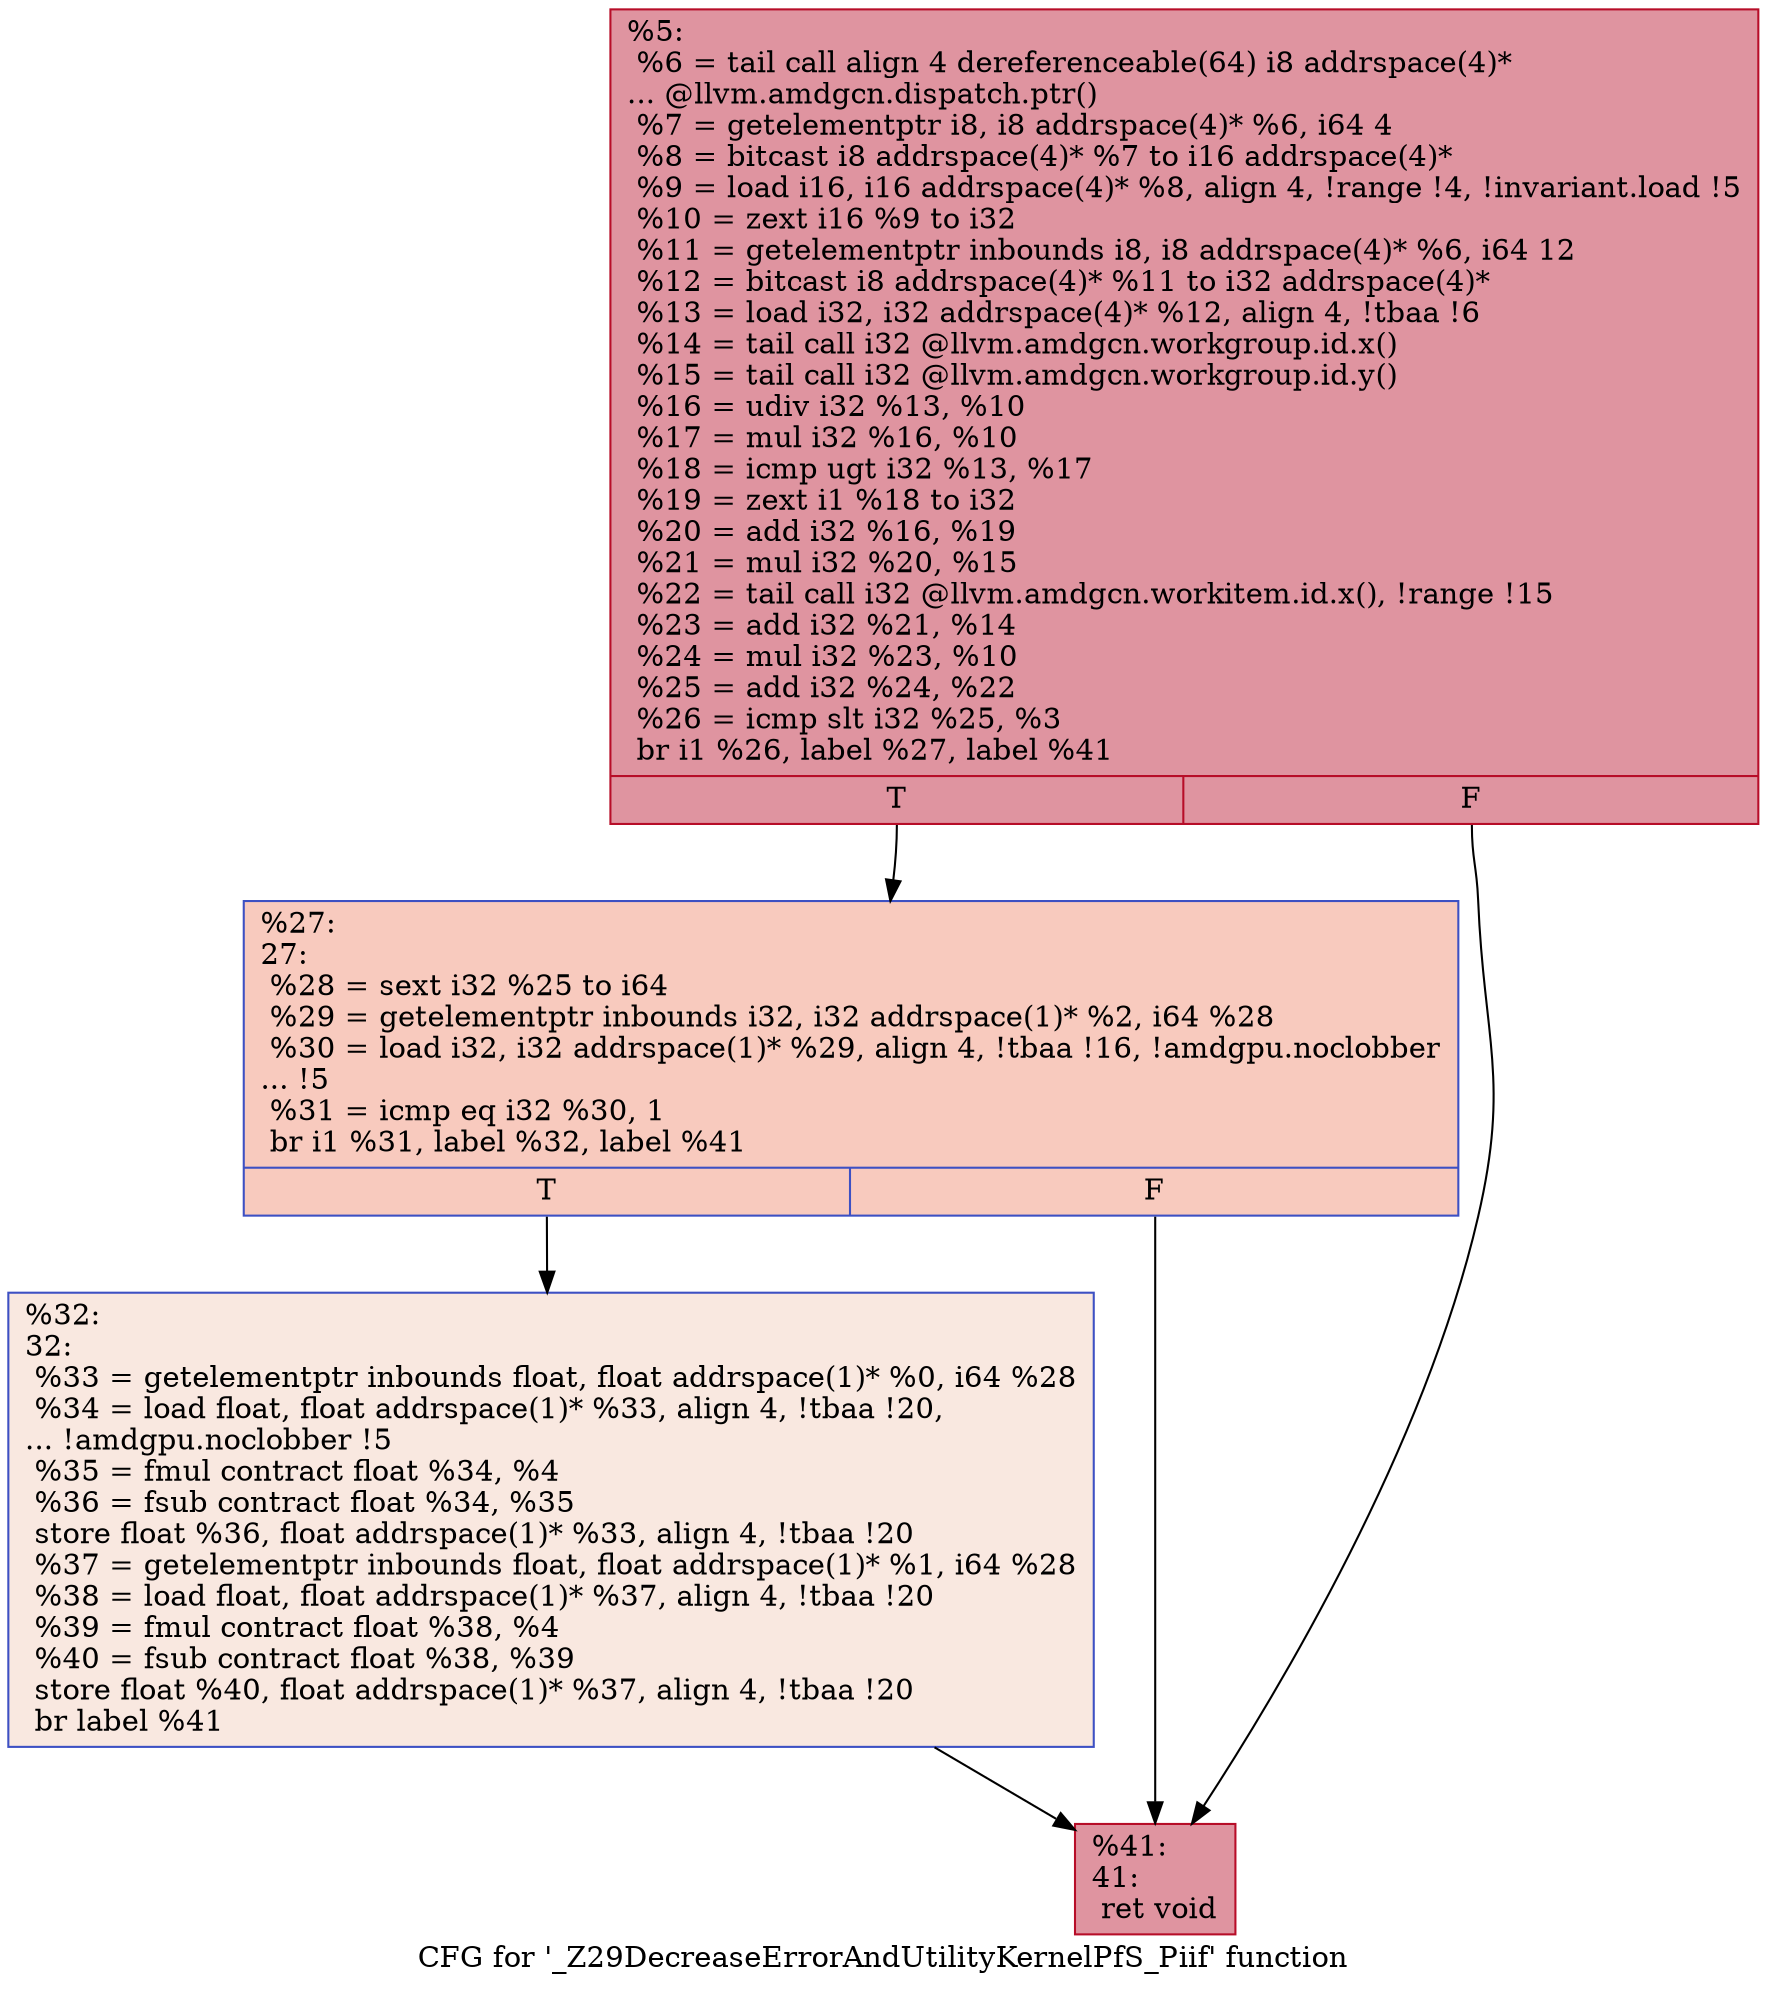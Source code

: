 digraph "CFG for '_Z29DecreaseErrorAndUtilityKernelPfS_Piif' function" {
	label="CFG for '_Z29DecreaseErrorAndUtilityKernelPfS_Piif' function";

	Node0x4c77720 [shape=record,color="#b70d28ff", style=filled, fillcolor="#b70d2870",label="{%5:\l  %6 = tail call align 4 dereferenceable(64) i8 addrspace(4)*\l... @llvm.amdgcn.dispatch.ptr()\l  %7 = getelementptr i8, i8 addrspace(4)* %6, i64 4\l  %8 = bitcast i8 addrspace(4)* %7 to i16 addrspace(4)*\l  %9 = load i16, i16 addrspace(4)* %8, align 4, !range !4, !invariant.load !5\l  %10 = zext i16 %9 to i32\l  %11 = getelementptr inbounds i8, i8 addrspace(4)* %6, i64 12\l  %12 = bitcast i8 addrspace(4)* %11 to i32 addrspace(4)*\l  %13 = load i32, i32 addrspace(4)* %12, align 4, !tbaa !6\l  %14 = tail call i32 @llvm.amdgcn.workgroup.id.x()\l  %15 = tail call i32 @llvm.amdgcn.workgroup.id.y()\l  %16 = udiv i32 %13, %10\l  %17 = mul i32 %16, %10\l  %18 = icmp ugt i32 %13, %17\l  %19 = zext i1 %18 to i32\l  %20 = add i32 %16, %19\l  %21 = mul i32 %20, %15\l  %22 = tail call i32 @llvm.amdgcn.workitem.id.x(), !range !15\l  %23 = add i32 %21, %14\l  %24 = mul i32 %23, %10\l  %25 = add i32 %24, %22\l  %26 = icmp slt i32 %25, %3\l  br i1 %26, label %27, label %41\l|{<s0>T|<s1>F}}"];
	Node0x4c77720:s0 -> Node0x4c79f70;
	Node0x4c77720:s1 -> Node0x4c7a000;
	Node0x4c79f70 [shape=record,color="#3d50c3ff", style=filled, fillcolor="#ef886b70",label="{%27:\l27:                                               \l  %28 = sext i32 %25 to i64\l  %29 = getelementptr inbounds i32, i32 addrspace(1)* %2, i64 %28\l  %30 = load i32, i32 addrspace(1)* %29, align 4, !tbaa !16, !amdgpu.noclobber\l... !5\l  %31 = icmp eq i32 %30, 1\l  br i1 %31, label %32, label %41\l|{<s0>T|<s1>F}}"];
	Node0x4c79f70:s0 -> Node0x4c7aae0;
	Node0x4c79f70:s1 -> Node0x4c7a000;
	Node0x4c7aae0 [shape=record,color="#3d50c3ff", style=filled, fillcolor="#f1ccb870",label="{%32:\l32:                                               \l  %33 = getelementptr inbounds float, float addrspace(1)* %0, i64 %28\l  %34 = load float, float addrspace(1)* %33, align 4, !tbaa !20,\l... !amdgpu.noclobber !5\l  %35 = fmul contract float %34, %4\l  %36 = fsub contract float %34, %35\l  store float %36, float addrspace(1)* %33, align 4, !tbaa !20\l  %37 = getelementptr inbounds float, float addrspace(1)* %1, i64 %28\l  %38 = load float, float addrspace(1)* %37, align 4, !tbaa !20\l  %39 = fmul contract float %38, %4\l  %40 = fsub contract float %38, %39\l  store float %40, float addrspace(1)* %37, align 4, !tbaa !20\l  br label %41\l}"];
	Node0x4c7aae0 -> Node0x4c7a000;
	Node0x4c7a000 [shape=record,color="#b70d28ff", style=filled, fillcolor="#b70d2870",label="{%41:\l41:                                               \l  ret void\l}"];
}
